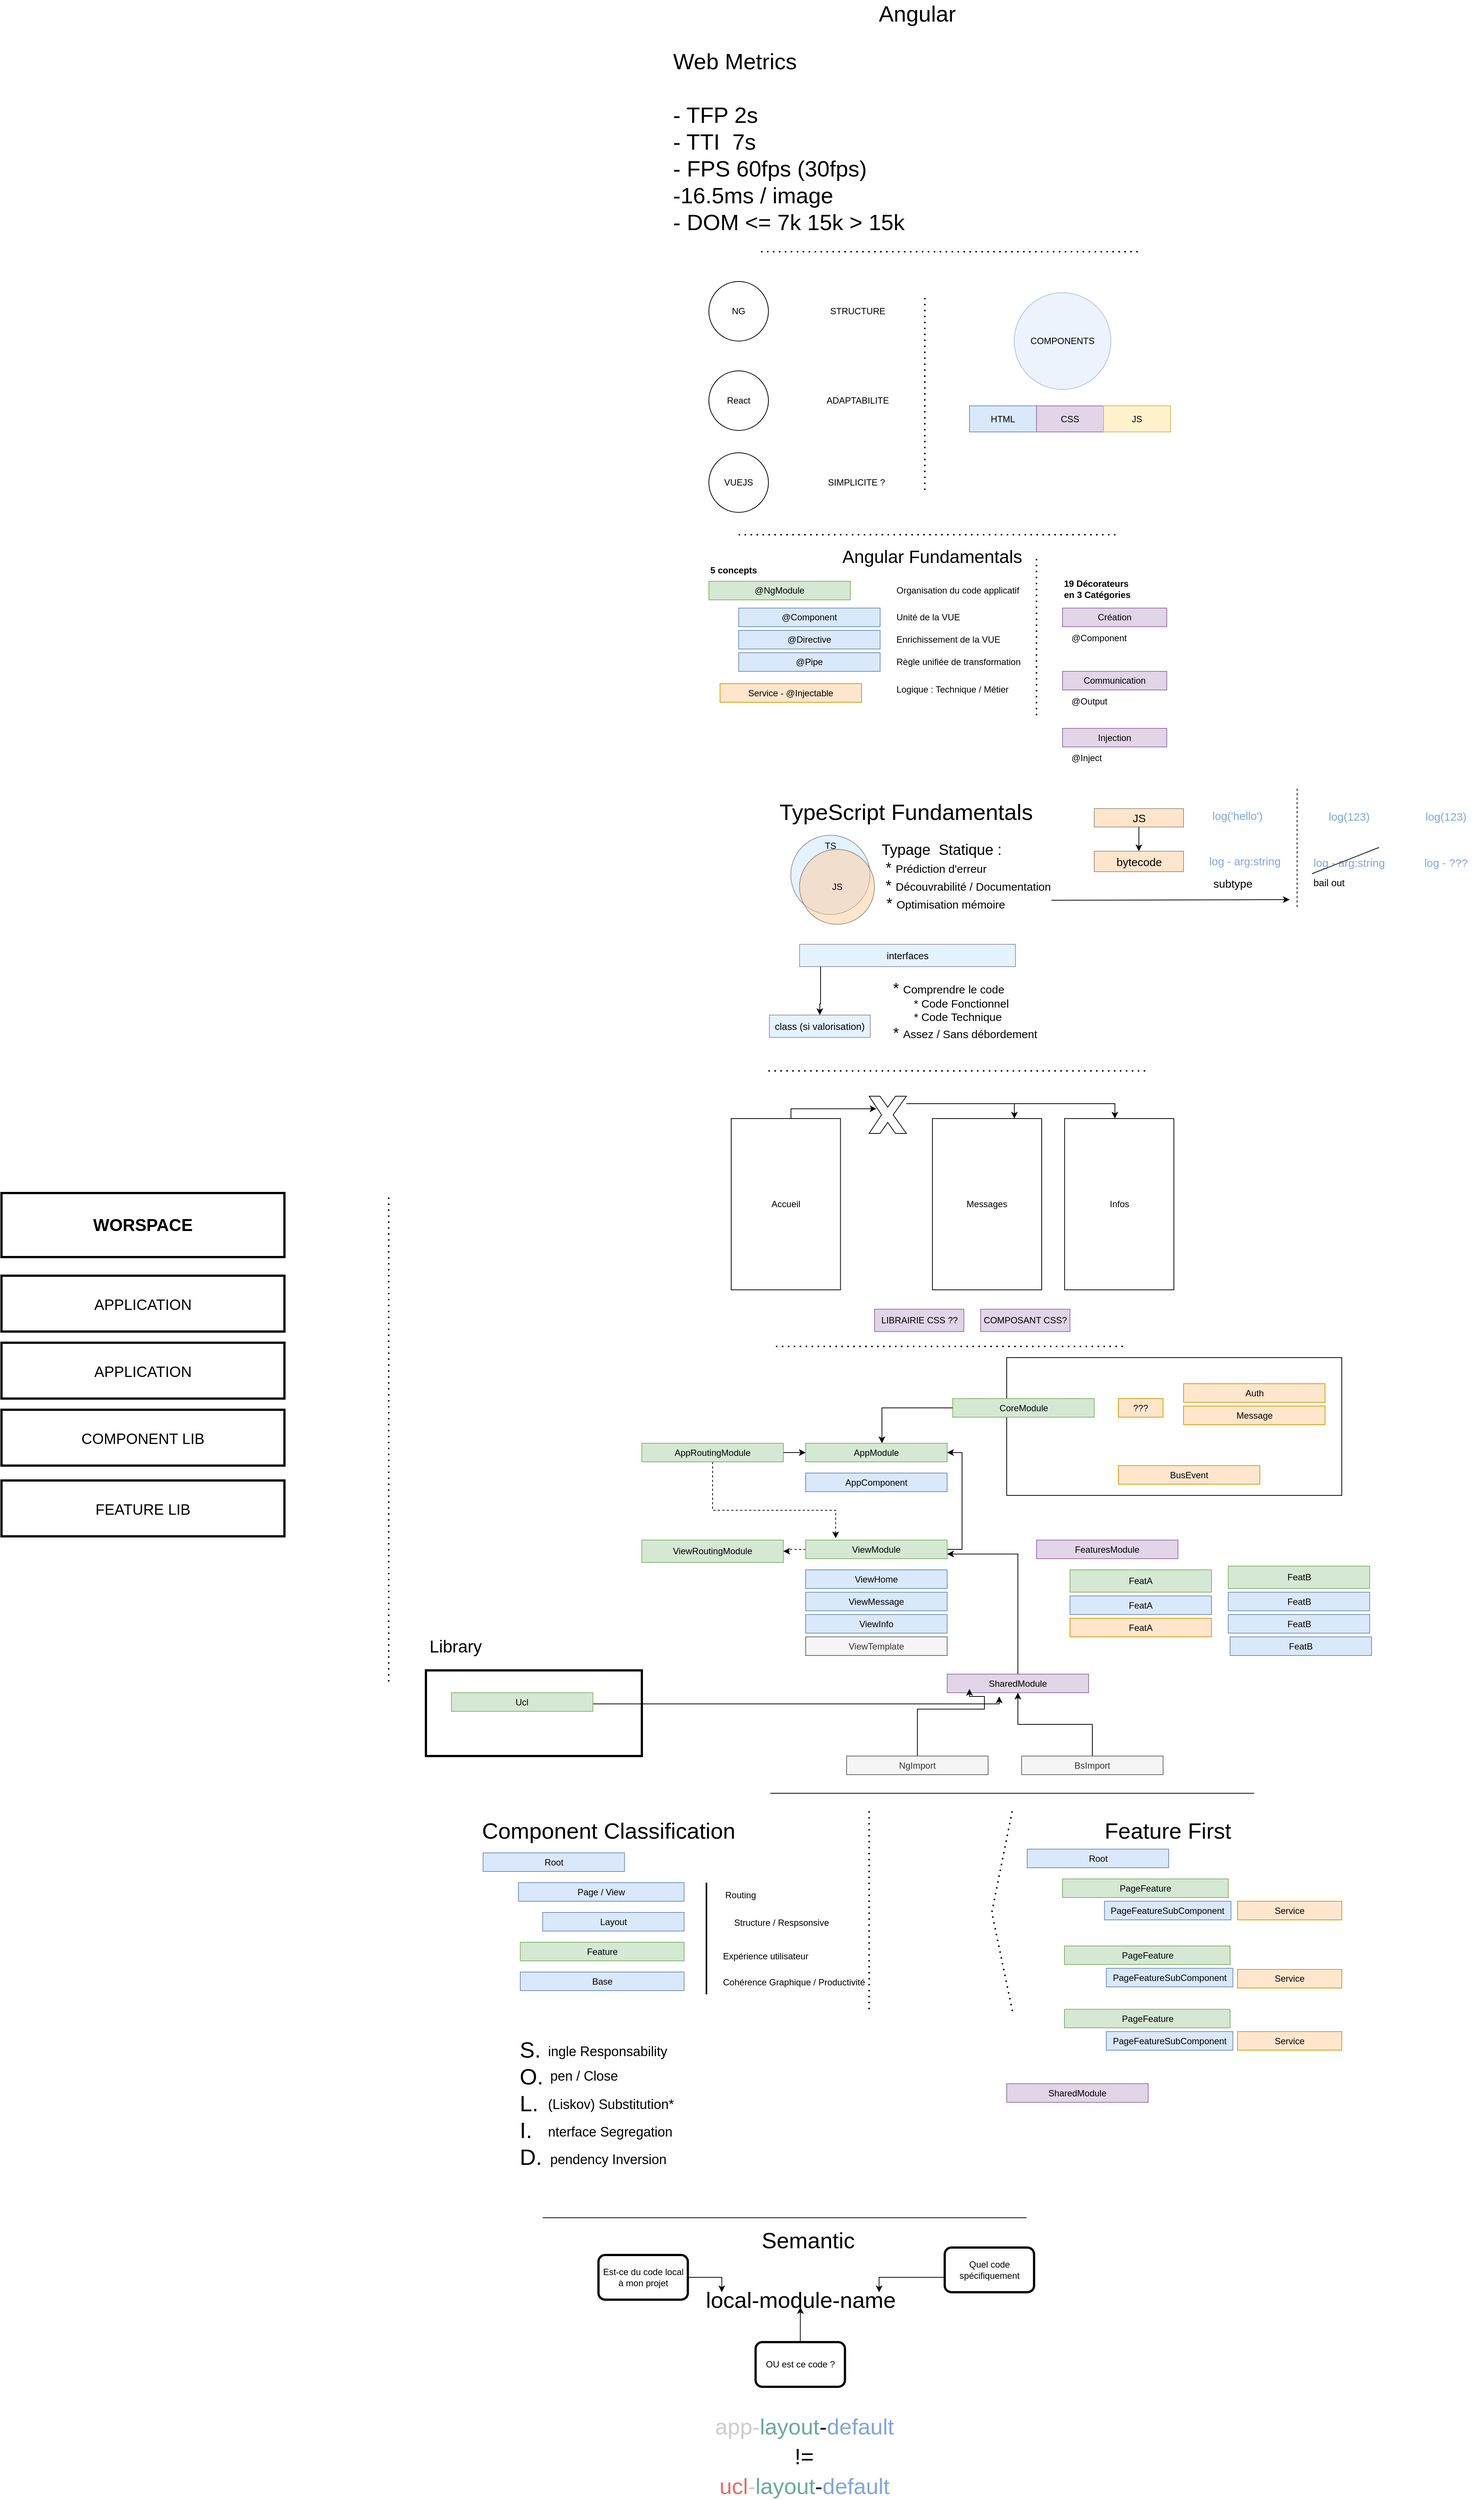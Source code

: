 <mxfile version="20.8.23" type="google"><diagram name="Page-1" id="wv1xFn07bywdvHCJnPR8"><mxGraphModel dx="3088" dy="796" grid="1" gridSize="10" guides="1" tooltips="1" connect="1" arrows="1" fold="1" page="1" pageScale="1" pageWidth="827" pageHeight="1169" math="0" shadow="0"><root><mxCell id="0"/><mxCell id="1" parent="0"/><mxCell id="PlkgY2cNDV9xVYgdBBSX-94" value="" style="rounded=0;whiteSpace=wrap;html=1;fillColor=none;" parent="1" vertex="1"><mxGeometry x="500" y="1845" width="450" height="185" as="geometry"/></mxCell><mxCell id="PlkgY2cNDV9xVYgdBBSX-1" value="&lt;font style=&quot;font-size: 30px&quot;&gt;Angular&lt;/font&gt;" style="text;html=1;strokeColor=none;fillColor=none;align=center;verticalAlign=middle;whiteSpace=wrap;rounded=0;" parent="1" vertex="1"><mxGeometry x="360" y="30" width="40" height="20" as="geometry"/></mxCell><mxCell id="PlkgY2cNDV9xVYgdBBSX-2" value="&lt;font style=&quot;font-size: 30px&quot;&gt;Web Metrics&lt;br&gt;&lt;br&gt;- TFP 2s&lt;br&gt;- TTI&amp;nbsp; 7s&lt;br&gt;- FPS 60fps (30fps)&lt;br&gt;-16.5ms / image&lt;br&gt;- DOM &amp;lt;= 7k 15k &amp;gt; 15k&lt;br&gt;&lt;/font&gt;" style="text;html=1;strokeColor=none;fillColor=none;align=left;verticalAlign=top;whiteSpace=wrap;rounded=0;" parent="1" vertex="1"><mxGeometry x="50" y="80" width="390" height="20" as="geometry"/></mxCell><mxCell id="PlkgY2cNDV9xVYgdBBSX-3" value="" style="endArrow=none;dashed=1;html=1;dashPattern=1 3;strokeWidth=2;rounded=0;" parent="1" edge="1"><mxGeometry width="50" height="50" relative="1" as="geometry"><mxPoint x="170" y="360" as="sourcePoint"/><mxPoint x="680" y="360" as="targetPoint"/></mxGeometry></mxCell><mxCell id="PlkgY2cNDV9xVYgdBBSX-4" value="NG" style="ellipse;whiteSpace=wrap;html=1;aspect=fixed;" parent="1" vertex="1"><mxGeometry x="100" y="400" width="80" height="80" as="geometry"/></mxCell><mxCell id="PlkgY2cNDV9xVYgdBBSX-5" value="React" style="ellipse;whiteSpace=wrap;html=1;aspect=fixed;" parent="1" vertex="1"><mxGeometry x="100" y="520" width="80" height="80" as="geometry"/></mxCell><mxCell id="PlkgY2cNDV9xVYgdBBSX-6" value="VUEJS" style="ellipse;whiteSpace=wrap;html=1;aspect=fixed;" parent="1" vertex="1"><mxGeometry x="100" y="630" width="80" height="80" as="geometry"/></mxCell><mxCell id="PlkgY2cNDV9xVYgdBBSX-7" value="STRUCTURE" style="text;html=1;strokeColor=none;fillColor=none;align=center;verticalAlign=middle;whiteSpace=wrap;rounded=0;" parent="1" vertex="1"><mxGeometry x="270" y="425" width="60" height="30" as="geometry"/></mxCell><mxCell id="PlkgY2cNDV9xVYgdBBSX-8" value="ADAPTABILITE" style="text;html=1;strokeColor=none;fillColor=none;align=center;verticalAlign=middle;whiteSpace=wrap;rounded=0;" parent="1" vertex="1"><mxGeometry x="270" y="545" width="60" height="30" as="geometry"/></mxCell><mxCell id="PlkgY2cNDV9xVYgdBBSX-9" value="SIMPLICITE ?&amp;nbsp;" style="text;html=1;strokeColor=none;fillColor=none;align=center;verticalAlign=middle;whiteSpace=wrap;rounded=0;" parent="1" vertex="1"><mxGeometry x="245" y="655" width="110" height="30" as="geometry"/></mxCell><mxCell id="PlkgY2cNDV9xVYgdBBSX-10" value="COMPONENTS" style="ellipse;whiteSpace=wrap;html=1;aspect=fixed;fillColor=#dae8fc;opacity=50;strokeColor=#6c8ebf;" parent="1" vertex="1"><mxGeometry x="510" y="415" width="130" height="130" as="geometry"/></mxCell><mxCell id="PlkgY2cNDV9xVYgdBBSX-11" value="" style="endArrow=none;dashed=1;html=1;dashPattern=1 3;strokeWidth=2;rounded=0;" parent="1" edge="1"><mxGeometry width="50" height="50" relative="1" as="geometry"><mxPoint x="390" y="680" as="sourcePoint"/><mxPoint x="390" y="420" as="targetPoint"/></mxGeometry></mxCell><mxCell id="PlkgY2cNDV9xVYgdBBSX-12" value="HTML" style="rounded=0;whiteSpace=wrap;html=1;fillColor=#dae8fc;strokeColor=#6c8ebf;" parent="1" vertex="1"><mxGeometry x="450" y="567" width="90" height="35" as="geometry"/></mxCell><mxCell id="PlkgY2cNDV9xVYgdBBSX-13" value="CSS" style="rounded=0;whiteSpace=wrap;html=1;fillColor=#e1d5e7;strokeColor=#9673a6;" parent="1" vertex="1"><mxGeometry x="540" y="567" width="90" height="35" as="geometry"/></mxCell><mxCell id="PlkgY2cNDV9xVYgdBBSX-14" value="JS" style="rounded=0;whiteSpace=wrap;html=1;fillColor=#fff2cc;strokeColor=#d6b656;" parent="1" vertex="1"><mxGeometry x="630" y="567" width="90" height="35" as="geometry"/></mxCell><mxCell id="PlkgY2cNDV9xVYgdBBSX-15" value="" style="endArrow=none;dashed=1;html=1;dashPattern=1 3;strokeWidth=2;rounded=0;" parent="1" edge="1"><mxGeometry width="50" height="50" relative="1" as="geometry"><mxPoint x="140" y="740" as="sourcePoint"/><mxPoint x="650" y="740" as="targetPoint"/></mxGeometry></mxCell><mxCell id="PlkgY2cNDV9xVYgdBBSX-16" value="&lt;font style=&quot;font-size: 24px;&quot;&gt;Angular Fundamentals&lt;/font&gt;" style="text;html=1;strokeColor=none;fillColor=none;align=center;verticalAlign=middle;whiteSpace=wrap;rounded=0;" parent="1" vertex="1"><mxGeometry x="205" y="760" width="390" height="20" as="geometry"/></mxCell><mxCell id="PlkgY2cNDV9xVYgdBBSX-17" value="@NgModule" style="rounded=0;whiteSpace=wrap;html=1;fillColor=#d5e8d4;strokeColor=#82b366;" parent="1" vertex="1"><mxGeometry x="100" y="802.5" width="190" height="25" as="geometry"/></mxCell><mxCell id="PlkgY2cNDV9xVYgdBBSX-18" value="@Component" style="rounded=0;whiteSpace=wrap;html=1;fillColor=#dae8fc;strokeColor=#6c8ebf;" parent="1" vertex="1"><mxGeometry x="140" y="838.5" width="190" height="25" as="geometry"/></mxCell><mxCell id="PlkgY2cNDV9xVYgdBBSX-19" value="@Directive" style="rounded=0;whiteSpace=wrap;html=1;fillColor=#dae8fc;strokeColor=#6c8ebf;" parent="1" vertex="1"><mxGeometry x="140" y="868.5" width="190" height="25" as="geometry"/></mxCell><mxCell id="PlkgY2cNDV9xVYgdBBSX-20" value="@Pipe" style="rounded=0;whiteSpace=wrap;html=1;fillColor=#dae8fc;strokeColor=#6c8ebf;" parent="1" vertex="1"><mxGeometry x="140" y="898.5" width="190" height="25" as="geometry"/></mxCell><mxCell id="PlkgY2cNDV9xVYgdBBSX-21" value="Service - @Injectable" style="rounded=0;whiteSpace=wrap;html=1;fillColor=#ffe6cc;strokeColor=#d79b00;" parent="1" vertex="1"><mxGeometry x="115" y="940" width="190" height="25" as="geometry"/></mxCell><mxCell id="PlkgY2cNDV9xVYgdBBSX-22" value="Organisation du code applicatif" style="text;html=1;strokeColor=none;fillColor=none;align=left;verticalAlign=middle;whiteSpace=wrap;rounded=0;" parent="1" vertex="1"><mxGeometry x="350" y="800" width="185" height="30" as="geometry"/></mxCell><mxCell id="PlkgY2cNDV9xVYgdBBSX-23" value="Unité de la VUE" style="text;html=1;strokeColor=none;fillColor=none;align=left;verticalAlign=middle;whiteSpace=wrap;rounded=0;" parent="1" vertex="1"><mxGeometry x="350" y="836" width="175" height="30" as="geometry"/></mxCell><mxCell id="PlkgY2cNDV9xVYgdBBSX-24" value="Enrichissement de la VUE" style="text;html=1;strokeColor=none;fillColor=none;align=left;verticalAlign=middle;whiteSpace=wrap;rounded=0;" parent="1" vertex="1"><mxGeometry x="350" y="866" width="175" height="30" as="geometry"/></mxCell><mxCell id="PlkgY2cNDV9xVYgdBBSX-25" value="Règle unifiée de transformation" style="text;html=1;strokeColor=none;fillColor=none;align=left;verticalAlign=middle;whiteSpace=wrap;rounded=0;" parent="1" vertex="1"><mxGeometry x="350" y="896" width="185" height="30" as="geometry"/></mxCell><mxCell id="PlkgY2cNDV9xVYgdBBSX-26" value="Logique : Technique / Métier" style="text;html=1;strokeColor=none;fillColor=none;align=left;verticalAlign=middle;whiteSpace=wrap;rounded=0;" parent="1" vertex="1"><mxGeometry x="350" y="932.5" width="185" height="30" as="geometry"/></mxCell><mxCell id="PlkgY2cNDV9xVYgdBBSX-27" value="" style="endArrow=none;dashed=1;html=1;dashPattern=1 3;strokeWidth=2;rounded=0;" parent="1" edge="1"><mxGeometry width="50" height="50" relative="1" as="geometry"><mxPoint x="540" y="982.5" as="sourcePoint"/><mxPoint x="540" y="772.5" as="targetPoint"/></mxGeometry></mxCell><mxCell id="PlkgY2cNDV9xVYgdBBSX-28" value="&lt;b&gt;19 Décorateurs&lt;br&gt;en 3 Catégories&lt;br&gt;&lt;/b&gt;" style="text;html=1;strokeColor=none;fillColor=none;align=left;verticalAlign=middle;whiteSpace=wrap;rounded=0;" parent="1" vertex="1"><mxGeometry x="575" y="797.5" width="140" height="30" as="geometry"/></mxCell><mxCell id="PlkgY2cNDV9xVYgdBBSX-29" value="Création" style="rounded=0;whiteSpace=wrap;html=1;fillColor=#e1d5e7;strokeColor=#9673a6;" parent="1" vertex="1"><mxGeometry x="575" y="838.5" width="140" height="25" as="geometry"/></mxCell><mxCell id="PlkgY2cNDV9xVYgdBBSX-30" value="Communication" style="rounded=0;whiteSpace=wrap;html=1;fillColor=#e1d5e7;strokeColor=#9673a6;" parent="1" vertex="1"><mxGeometry x="575" y="923.5" width="140" height="25" as="geometry"/></mxCell><mxCell id="PlkgY2cNDV9xVYgdBBSX-31" value="Injection" style="rounded=0;whiteSpace=wrap;html=1;fillColor=#e1d5e7;strokeColor=#9673a6;" parent="1" vertex="1"><mxGeometry x="575" y="1000" width="140" height="25" as="geometry"/></mxCell><mxCell id="PlkgY2cNDV9xVYgdBBSX-32" value="@Component" style="text;html=1;strokeColor=none;fillColor=none;align=left;verticalAlign=middle;whiteSpace=wrap;rounded=0;" parent="1" vertex="1"><mxGeometry x="585" y="863.5" width="120" height="30" as="geometry"/></mxCell><mxCell id="PlkgY2cNDV9xVYgdBBSX-33" value="@Output" style="text;html=1;strokeColor=none;fillColor=none;align=left;verticalAlign=middle;whiteSpace=wrap;rounded=0;" parent="1" vertex="1"><mxGeometry x="585" y="948.5" width="120" height="30" as="geometry"/></mxCell><mxCell id="PlkgY2cNDV9xVYgdBBSX-34" value="@Inject" style="text;html=1;strokeColor=none;fillColor=none;align=left;verticalAlign=middle;whiteSpace=wrap;rounded=0;" parent="1" vertex="1"><mxGeometry x="585" y="1025" width="120" height="30" as="geometry"/></mxCell><mxCell id="PlkgY2cNDV9xVYgdBBSX-35" value="&lt;b&gt;5 concepts&lt;br&gt;&lt;/b&gt;" style="text;html=1;strokeColor=none;fillColor=none;align=left;verticalAlign=middle;whiteSpace=wrap;rounded=0;" parent="1" vertex="1"><mxGeometry x="100" y="772.5" width="140" height="30" as="geometry"/></mxCell><mxCell id="PlkgY2cNDV9xVYgdBBSX-36" value="&lt;font style=&quot;font-size: 30px&quot;&gt;TypeScript Fundamentals&lt;/font&gt;" style="text;html=1;strokeColor=none;fillColor=none;align=center;verticalAlign=middle;whiteSpace=wrap;rounded=0;" parent="1" vertex="1"><mxGeometry x="170" y="1102" width="390" height="20" as="geometry"/></mxCell><mxCell id="PlkgY2cNDV9xVYgdBBSX-37" value="TS" style="ellipse;whiteSpace=wrap;html=1;aspect=fixed;fillColor=#cce5ff;opacity=50;verticalAlign=top;strokeColor=#36393d;" parent="1" vertex="1"><mxGeometry x="210" y="1143.5" width="106.5" height="106.5" as="geometry"/></mxCell><mxCell id="PlkgY2cNDV9xVYgdBBSX-38" value="JS" style="ellipse;whiteSpace=wrap;html=1;aspect=fixed;fillColor=#ffcc99;opacity=50;verticalAlign=middle;strokeColor=#36393d;" parent="1" vertex="1"><mxGeometry x="221.75" y="1162.5" width="100.75" height="100.75" as="geometry"/></mxCell><mxCell id="PlkgY2cNDV9xVYgdBBSX-39" value="&lt;font style=&quot;font-size: 20px;&quot;&gt;Typage&amp;nbsp; Statique :&lt;br&gt;&amp;nbsp;* &lt;/font&gt;&lt;font style=&quot;&quot;&gt;&lt;font style=&quot;font-size: 15px;&quot;&gt;Prédiction d'erreur&lt;br&gt;&lt;/font&gt;&lt;font style=&quot;border-color: var(--border-color); font-size: 20px;&quot;&gt;&amp;nbsp;* &lt;/font&gt;&lt;font style=&quot;border-color: var(--border-color); font-size: 15px;&quot;&gt;Découvrabilité / Documentation&lt;br&gt;&lt;/font&gt;&amp;nbsp;&amp;nbsp;&lt;font style=&quot;border-color: var(--border-color); font-size: 20px;&quot;&gt;*&amp;nbsp;&lt;/font&gt;&lt;font style=&quot;border-color: var(--border-color); font-size: 15px;&quot;&gt;Optimisation mémoire&lt;/font&gt;&lt;br&gt;&lt;/font&gt;" style="text;html=1;strokeColor=none;fillColor=none;align=left;verticalAlign=top;whiteSpace=wrap;rounded=0;" parent="1" vertex="1"><mxGeometry x="330" y="1143.5" width="230" height="116.5" as="geometry"/></mxCell><mxCell id="PlkgY2cNDV9xVYgdBBSX-40" style="edgeStyle=orthogonalEdgeStyle;rounded=0;orthogonalLoop=1;jettySize=auto;html=1;entryX=0.5;entryY=0;entryDx=0;entryDy=0;fontSize=15;fontColor=#7EA6E0;" parent="1" source="PlkgY2cNDV9xVYgdBBSX-41" target="PlkgY2cNDV9xVYgdBBSX-42" edge="1"><mxGeometry relative="1" as="geometry"/></mxCell><mxCell id="PlkgY2cNDV9xVYgdBBSX-41" value="JS" style="rounded=0;whiteSpace=wrap;html=1;fontSize=15;fillColor=#ffcc99;opacity=50;strokeColor=#36393d;" parent="1" vertex="1"><mxGeometry x="617.5" y="1107.75" width="120" height="24.75" as="geometry"/></mxCell><mxCell id="PlkgY2cNDV9xVYgdBBSX-42" value="bytecode" style="rounded=0;whiteSpace=wrap;html=1;fontSize=15;fillColor=#ffcc99;opacity=50;strokeColor=#36393d;" parent="1" vertex="1"><mxGeometry x="617.5" y="1165" width="120" height="27.5" as="geometry"/></mxCell><mxCell id="PlkgY2cNDV9xVYgdBBSX-43" value="log('hello')" style="text;html=1;strokeColor=none;fillColor=none;align=center;verticalAlign=middle;whiteSpace=wrap;rounded=0;fontSize=15;fontColor=#7EA6E0;opacity=50;" parent="1" vertex="1"><mxGeometry x="760" y="1102" width="100" height="30" as="geometry"/></mxCell><mxCell id="PlkgY2cNDV9xVYgdBBSX-44" value="log - arg:string" style="text;html=1;strokeColor=none;fillColor=none;align=center;verticalAlign=middle;whiteSpace=wrap;rounded=0;fontSize=15;fontColor=#7EA6E0;opacity=50;" parent="1" vertex="1"><mxGeometry x="770" y="1162.5" width="100" height="30" as="geometry"/></mxCell><mxCell id="PlkgY2cNDV9xVYgdBBSX-45" value="&lt;font style=&quot;font-size: 20px;&quot;&gt;&amp;nbsp;&lt;/font&gt;&lt;font style=&quot;font-size: 15px;&quot;&gt;subtype&lt;/font&gt;&lt;font style=&quot;&quot;&gt;&lt;br&gt;&lt;/font&gt;" style="text;html=1;strokeColor=none;fillColor=none;align=left;verticalAlign=top;whiteSpace=wrap;rounded=0;" parent="1" vertex="1"><mxGeometry x="770" y="1187.75" width="60" height="29.75" as="geometry"/></mxCell><mxCell id="PlkgY2cNDV9xVYgdBBSX-46" value="log(123)" style="text;html=1;strokeColor=none;fillColor=none;align=center;verticalAlign=middle;whiteSpace=wrap;rounded=0;fontSize=15;fontColor=#7EA6E0;opacity=50;" parent="1" vertex="1"><mxGeometry x="910" y="1102.63" width="100" height="30" as="geometry"/></mxCell><mxCell id="PlkgY2cNDV9xVYgdBBSX-47" value="log - arg:string" style="text;html=1;strokeColor=none;fillColor=none;align=center;verticalAlign=middle;whiteSpace=wrap;rounded=0;fontSize=15;fontColor=#7EA6E0;opacity=50;" parent="1" vertex="1"><mxGeometry x="910" y="1165.25" width="100" height="30" as="geometry"/></mxCell><mxCell id="PlkgY2cNDV9xVYgdBBSX-48" value="" style="endArrow=none;html=1;rounded=0;fontSize=15;fontColor=#7EA6E0;exitX=0;exitY=1;exitDx=0;exitDy=0;" parent="1" source="PlkgY2cNDV9xVYgdBBSX-47" edge="1"><mxGeometry width="50" height="50" relative="1" as="geometry"><mxPoint x="900" y="1220" as="sourcePoint"/><mxPoint x="1000" y="1160" as="targetPoint"/></mxGeometry></mxCell><mxCell id="PlkgY2cNDV9xVYgdBBSX-49" value="&lt;font style=&quot;font-size: 13px;&quot;&gt;&lt;span style=&quot;font-size: 13px;&quot;&gt;bail out&lt;/span&gt;&lt;br style=&quot;font-size: 13px;&quot;&gt;&lt;/font&gt;" style="text;html=1;strokeColor=none;fillColor=none;align=left;verticalAlign=top;whiteSpace=wrap;rounded=0;fontSize=13;" parent="1" vertex="1"><mxGeometry x="910" y="1192.5" width="60" height="29.75" as="geometry"/></mxCell><mxCell id="PlkgY2cNDV9xVYgdBBSX-50" value="log(123)" style="text;html=1;strokeColor=none;fillColor=none;align=center;verticalAlign=middle;whiteSpace=wrap;rounded=0;fontSize=15;fontColor=#7EA6E0;opacity=50;" parent="1" vertex="1"><mxGeometry x="1040" y="1102.63" width="100" height="30" as="geometry"/></mxCell><mxCell id="PlkgY2cNDV9xVYgdBBSX-51" value="log - ???" style="text;html=1;strokeColor=none;fillColor=none;align=center;verticalAlign=middle;whiteSpace=wrap;rounded=0;fontSize=15;fontColor=#7EA6E0;opacity=50;" parent="1" vertex="1"><mxGeometry x="1040" y="1165.25" width="100" height="30" as="geometry"/></mxCell><mxCell id="PlkgY2cNDV9xVYgdBBSX-52" value="" style="endArrow=classic;html=1;rounded=0;fontSize=13;fontColor=#7EA6E0;exitX=1;exitY=0.75;exitDx=0;exitDy=0;" parent="1" source="PlkgY2cNDV9xVYgdBBSX-39" edge="1"><mxGeometry width="50" height="50" relative="1" as="geometry"><mxPoint x="680" y="1220" as="sourcePoint"/><mxPoint x="880" y="1230" as="targetPoint"/></mxGeometry></mxCell><mxCell id="PlkgY2cNDV9xVYgdBBSX-53" value="" style="endArrow=none;dashed=1;html=1;rounded=0;fontSize=13;fontColor=#7EA6E0;" parent="1" edge="1"><mxGeometry width="50" height="50" relative="1" as="geometry"><mxPoint x="890" y="1240" as="sourcePoint"/><mxPoint x="890" y="1080" as="targetPoint"/></mxGeometry></mxCell><mxCell id="PlkgY2cNDV9xVYgdBBSX-54" style="edgeStyle=orthogonalEdgeStyle;rounded=0;orthogonalLoop=1;jettySize=auto;html=1;entryX=0.5;entryY=0;entryDx=0;entryDy=0;fontSize=13;fontColor=#7EA6E0;" parent="1" source="PlkgY2cNDV9xVYgdBBSX-55" target="PlkgY2cNDV9xVYgdBBSX-56" edge="1"><mxGeometry relative="1" as="geometry"><Array as="points"><mxPoint x="250" y="1370"/></Array></mxGeometry></mxCell><mxCell id="PlkgY2cNDV9xVYgdBBSX-55" value="interfaces" style="rounded=0;whiteSpace=wrap;html=1;fontSize=13;fillColor=#cce5ff;opacity=50;strokeColor=#36393d;" parent="1" vertex="1"><mxGeometry x="221.75" y="1290" width="290" height="30" as="geometry"/></mxCell><mxCell id="PlkgY2cNDV9xVYgdBBSX-56" value="class (si valorisation)" style="rounded=0;whiteSpace=wrap;html=1;fontSize=13;fillColor=#cce5ff;opacity=50;strokeColor=#36393d;" parent="1" vertex="1"><mxGeometry x="181.25" y="1385" width="135.5" height="30" as="geometry"/></mxCell><mxCell id="PlkgY2cNDV9xVYgdBBSX-57" value="&lt;font style=&quot;font-size: 20px;&quot;&gt;&amp;nbsp;* &lt;/font&gt;&lt;font style=&quot;&quot;&gt;&lt;font style=&quot;font-size: 15px;&quot;&gt;Comprendre le code&lt;br&gt;&lt;span style=&quot;white-space: pre;&quot;&gt;&#9;&lt;/span&gt;* Code Fonctionnel&lt;br&gt;&lt;span style=&quot;white-space: pre;&quot;&gt;&#9;&lt;/span&gt;* Code Technique&lt;br&gt;&lt;/font&gt;&lt;font style=&quot;border-color: var(--border-color); font-size: 20px;&quot;&gt;&amp;nbsp;* &lt;/font&gt;&lt;font style=&quot;border-color: var(--border-color); font-size: 15px;&quot;&gt;Assez / Sans débordement&lt;/font&gt;&lt;br&gt;&lt;/font&gt;" style="text;html=1;strokeColor=none;fillColor=none;align=left;verticalAlign=top;whiteSpace=wrap;rounded=0;" parent="1" vertex="1"><mxGeometry x="340" y="1330" width="230" height="60" as="geometry"/></mxCell><mxCell id="PlkgY2cNDV9xVYgdBBSX-58" value="" style="endArrow=none;dashed=1;html=1;dashPattern=1 3;strokeWidth=2;rounded=0;" parent="1" edge="1"><mxGeometry width="50" height="50" relative="1" as="geometry"><mxPoint x="180" y="1460" as="sourcePoint"/><mxPoint x="690" y="1460" as="targetPoint"/></mxGeometry></mxCell><mxCell id="PlkgY2cNDV9xVYgdBBSX-64" style="edgeStyle=orthogonalEdgeStyle;rounded=0;orthogonalLoop=1;jettySize=auto;html=1;entryX=0.196;entryY=0.337;entryDx=0;entryDy=0;entryPerimeter=0;" parent="1" source="PlkgY2cNDV9xVYgdBBSX-59" target="PlkgY2cNDV9xVYgdBBSX-63" edge="1"><mxGeometry relative="1" as="geometry"><Array as="points"><mxPoint x="210.25" y="1511"/></Array></mxGeometry></mxCell><mxCell id="PlkgY2cNDV9xVYgdBBSX-59" value="Accueil" style="rounded=0;whiteSpace=wrap;html=1;" parent="1" vertex="1"><mxGeometry x="130" y="1524" width="146.75" height="230" as="geometry"/></mxCell><mxCell id="PlkgY2cNDV9xVYgdBBSX-61" value="Messages" style="rounded=0;whiteSpace=wrap;html=1;" parent="1" vertex="1"><mxGeometry x="400.25" y="1524" width="146.75" height="230" as="geometry"/></mxCell><mxCell id="PlkgY2cNDV9xVYgdBBSX-62" value="Infos" style="rounded=0;whiteSpace=wrap;html=1;" parent="1" vertex="1"><mxGeometry x="577.75" y="1524" width="146.75" height="230" as="geometry"/></mxCell><mxCell id="PlkgY2cNDV9xVYgdBBSX-65" style="edgeStyle=orthogonalEdgeStyle;rounded=0;orthogonalLoop=1;jettySize=auto;html=1;entryX=0.75;entryY=0;entryDx=0;entryDy=0;" parent="1" source="PlkgY2cNDV9xVYgdBBSX-63" target="PlkgY2cNDV9xVYgdBBSX-61" edge="1"><mxGeometry relative="1" as="geometry"><Array as="points"><mxPoint x="510.25" y="1504"/></Array></mxGeometry></mxCell><mxCell id="PlkgY2cNDV9xVYgdBBSX-63" value="" style="verticalLabelPosition=bottom;verticalAlign=top;html=1;shape=mxgraph.basic.x" parent="1" vertex="1"><mxGeometry x="315.25" y="1494" width="50" height="50" as="geometry"/></mxCell><mxCell id="PlkgY2cNDV9xVYgdBBSX-66" style="edgeStyle=orthogonalEdgeStyle;rounded=0;orthogonalLoop=1;jettySize=auto;html=1;entryX=0.75;entryY=0;entryDx=0;entryDy=0;" parent="1" edge="1"><mxGeometry relative="1" as="geometry"><mxPoint x="500.25" y="1504" as="sourcePoint"/><mxPoint x="645.25" y="1524" as="targetPoint"/><Array as="points"><mxPoint x="645.25" y="1504"/></Array></mxGeometry></mxCell><mxCell id="PlkgY2cNDV9xVYgdBBSX-67" value="" style="endArrow=none;dashed=1;html=1;dashPattern=1 3;strokeWidth=2;rounded=0;" parent="1" edge="1"><mxGeometry width="50" height="50" relative="1" as="geometry"><mxPoint x="190" y="1830" as="sourcePoint"/><mxPoint x="660.0" y="1830" as="targetPoint"/></mxGeometry></mxCell><mxCell id="PlkgY2cNDV9xVYgdBBSX-69" value="LIBRAIRIE CSS ??" style="rounded=0;whiteSpace=wrap;html=1;fillColor=#e1d5e7;strokeColor=#9673a6;" parent="1" vertex="1"><mxGeometry x="322.5" y="1780" width="120" height="30" as="geometry"/></mxCell><mxCell id="PlkgY2cNDV9xVYgdBBSX-70" value="COMPOSANT CSS?" style="rounded=0;whiteSpace=wrap;html=1;fillColor=#e1d5e7;strokeColor=#9673a6;" parent="1" vertex="1"><mxGeometry x="465" y="1780" width="120" height="30" as="geometry"/></mxCell><mxCell id="PlkgY2cNDV9xVYgdBBSX-71" value="AppModule" style="rounded=0;whiteSpace=wrap;html=1;fillColor=#d5e8d4;strokeColor=#82b366;" parent="1" vertex="1"><mxGeometry x="230" y="1960" width="190" height="25" as="geometry"/></mxCell><mxCell id="PlkgY2cNDV9xVYgdBBSX-72" value="AppComponent" style="rounded=0;whiteSpace=wrap;html=1;fillColor=#dae8fc;strokeColor=#6c8ebf;" parent="1" vertex="1"><mxGeometry x="230" y="2000" width="190" height="25" as="geometry"/></mxCell><mxCell id="PlkgY2cNDV9xVYgdBBSX-73" value="Auth" style="rounded=0;whiteSpace=wrap;html=1;fillColor=#ffe6cc;strokeColor=#d79b00;" parent="1" vertex="1"><mxGeometry x="737.5" y="1880" width="190" height="25" as="geometry"/></mxCell><mxCell id="PlkgY2cNDV9xVYgdBBSX-90" style="edgeStyle=orthogonalEdgeStyle;rounded=0;orthogonalLoop=1;jettySize=auto;html=1;" parent="1" source="PlkgY2cNDV9xVYgdBBSX-77" target="PlkgY2cNDV9xVYgdBBSX-71" edge="1"><mxGeometry relative="1" as="geometry"/></mxCell><mxCell id="PlkgY2cNDV9xVYgdBBSX-92" style="edgeStyle=orthogonalEdgeStyle;rounded=0;orthogonalLoop=1;jettySize=auto;html=1;entryX=0.212;entryY=-0.098;entryDx=0;entryDy=0;entryPerimeter=0;dashed=1;" parent="1" source="PlkgY2cNDV9xVYgdBBSX-77" target="PlkgY2cNDV9xVYgdBBSX-81" edge="1"><mxGeometry relative="1" as="geometry"><Array as="points"><mxPoint x="105" y="2050"/><mxPoint x="270" y="2050"/></Array></mxGeometry></mxCell><mxCell id="PlkgY2cNDV9xVYgdBBSX-77" value="AppRoutingModule" style="rounded=0;whiteSpace=wrap;html=1;fillColor=#d5e8d4;strokeColor=#82b366;" parent="1" vertex="1"><mxGeometry x="10" y="1960" width="190" height="25" as="geometry"/></mxCell><mxCell id="PlkgY2cNDV9xVYgdBBSX-89" style="edgeStyle=orthogonalEdgeStyle;rounded=0;orthogonalLoop=1;jettySize=auto;html=1;entryX=0.539;entryY=-0.001;entryDx=0;entryDy=0;entryPerimeter=0;" parent="1" source="PlkgY2cNDV9xVYgdBBSX-78" target="PlkgY2cNDV9xVYgdBBSX-71" edge="1"><mxGeometry relative="1" as="geometry"/></mxCell><mxCell id="PlkgY2cNDV9xVYgdBBSX-78" value="CoreModule" style="rounded=0;whiteSpace=wrap;html=1;fillColor=#d5e8d4;strokeColor=#82b366;" parent="1" vertex="1"><mxGeometry x="427.5" y="1900" width="190" height="25" as="geometry"/></mxCell><mxCell id="PlkgY2cNDV9xVYgdBBSX-79" value="Message" style="rounded=0;whiteSpace=wrap;html=1;fillColor=#ffe6cc;strokeColor=#d79b00;" parent="1" vertex="1"><mxGeometry x="737.5" y="1910" width="190" height="25" as="geometry"/></mxCell><mxCell id="PlkgY2cNDV9xVYgdBBSX-80" value="BusEvent" style="rounded=0;whiteSpace=wrap;html=1;fillColor=#ffe6cc;strokeColor=#d79b00;" parent="1" vertex="1"><mxGeometry x="650" y="1990" width="190" height="25" as="geometry"/></mxCell><mxCell id="PlkgY2cNDV9xVYgdBBSX-88" style="edgeStyle=orthogonalEdgeStyle;rounded=0;orthogonalLoop=1;jettySize=auto;html=1;entryX=1;entryY=0.5;entryDx=0;entryDy=0;" parent="1" source="PlkgY2cNDV9xVYgdBBSX-81" target="PlkgY2cNDV9xVYgdBBSX-71" edge="1"><mxGeometry relative="1" as="geometry"><Array as="points"><mxPoint x="440" y="2103"/><mxPoint x="440" y="1973"/></Array></mxGeometry></mxCell><mxCell id="PlkgY2cNDV9xVYgdBBSX-93" style="edgeStyle=orthogonalEdgeStyle;rounded=0;orthogonalLoop=1;jettySize=auto;html=1;entryX=1;entryY=0.5;entryDx=0;entryDy=0;dashed=1;" parent="1" source="PlkgY2cNDV9xVYgdBBSX-81" target="PlkgY2cNDV9xVYgdBBSX-86" edge="1"><mxGeometry relative="1" as="geometry"/></mxCell><mxCell id="PlkgY2cNDV9xVYgdBBSX-81" value="ViewModule" style="rounded=0;whiteSpace=wrap;html=1;fillColor=#d5e8d4;strokeColor=#82b366;" parent="1" vertex="1"><mxGeometry x="230" y="2090" width="190" height="25" as="geometry"/></mxCell><mxCell id="PlkgY2cNDV9xVYgdBBSX-82" value="ViewHome" style="rounded=0;whiteSpace=wrap;html=1;fillColor=#dae8fc;strokeColor=#6c8ebf;" parent="1" vertex="1"><mxGeometry x="230" y="2130" width="190" height="25" as="geometry"/></mxCell><mxCell id="PlkgY2cNDV9xVYgdBBSX-83" value="ViewMessage" style="rounded=0;whiteSpace=wrap;html=1;fillColor=#dae8fc;strokeColor=#6c8ebf;" parent="1" vertex="1"><mxGeometry x="230" y="2160" width="190" height="25" as="geometry"/></mxCell><mxCell id="PlkgY2cNDV9xVYgdBBSX-84" value="ViewInfo" style="rounded=0;whiteSpace=wrap;html=1;fillColor=#dae8fc;strokeColor=#6c8ebf;" parent="1" vertex="1"><mxGeometry x="230" y="2190" width="190" height="25" as="geometry"/></mxCell><mxCell id="PlkgY2cNDV9xVYgdBBSX-85" value="???" style="rounded=0;whiteSpace=wrap;html=1;fillColor=#ffe6cc;strokeColor=#d79b00;" parent="1" vertex="1"><mxGeometry x="650" y="1900" width="60" height="25" as="geometry"/></mxCell><mxCell id="PlkgY2cNDV9xVYgdBBSX-86" value="ViewRoutingModule" style="rounded=0;whiteSpace=wrap;html=1;fillColor=#d5e8d4;strokeColor=#82b366;" parent="1" vertex="1"><mxGeometry x="10" y="2090" width="190" height="30" as="geometry"/></mxCell><mxCell id="PlkgY2cNDV9xVYgdBBSX-95" value="ViewTemplate" style="rounded=0;whiteSpace=wrap;html=1;fillColor=#f5f5f5;strokeColor=#666666;fontColor=#333333;" parent="1" vertex="1"><mxGeometry x="230" y="2220" width="190" height="25" as="geometry"/></mxCell><mxCell id="PlkgY2cNDV9xVYgdBBSX-97" style="edgeStyle=orthogonalEdgeStyle;rounded=0;orthogonalLoop=1;jettySize=auto;html=1;entryX=1;entryY=0.75;entryDx=0;entryDy=0;" parent="1" source="PlkgY2cNDV9xVYgdBBSX-96" target="PlkgY2cNDV9xVYgdBBSX-81" edge="1"><mxGeometry relative="1" as="geometry"/></mxCell><mxCell id="PlkgY2cNDV9xVYgdBBSX-96" value="SharedModule" style="rounded=0;whiteSpace=wrap;html=1;fillColor=#e1d5e7;strokeColor=#9673a6;" parent="1" vertex="1"><mxGeometry x="420" y="2270" width="190" height="25" as="geometry"/></mxCell><mxCell id="PlkgY2cNDV9xVYgdBBSX-101" style="edgeStyle=orthogonalEdgeStyle;rounded=0;orthogonalLoop=1;jettySize=auto;html=1;entryX=0.158;entryY=0.8;entryDx=0;entryDy=0;entryPerimeter=0;" parent="1" source="PlkgY2cNDV9xVYgdBBSX-98" target="PlkgY2cNDV9xVYgdBBSX-96" edge="1"><mxGeometry relative="1" as="geometry"><Array as="points"><mxPoint x="380" y="2317"/><mxPoint x="470" y="2317"/><mxPoint x="470" y="2300"/><mxPoint x="450" y="2300"/></Array></mxGeometry></mxCell><mxCell id="PlkgY2cNDV9xVYgdBBSX-98" value="NgImport" style="rounded=0;whiteSpace=wrap;html=1;fillColor=#f5f5f5;strokeColor=#666666;fontColor=#333333;" parent="1" vertex="1"><mxGeometry x="285" y="2380" width="190" height="25" as="geometry"/></mxCell><mxCell id="PlkgY2cNDV9xVYgdBBSX-100" style="edgeStyle=orthogonalEdgeStyle;rounded=0;orthogonalLoop=1;jettySize=auto;html=1;" parent="1" source="PlkgY2cNDV9xVYgdBBSX-99" target="PlkgY2cNDV9xVYgdBBSX-96" edge="1"><mxGeometry relative="1" as="geometry"/></mxCell><mxCell id="PlkgY2cNDV9xVYgdBBSX-99" value="BsImport" style="rounded=0;whiteSpace=wrap;html=1;fillColor=#f5f5f5;strokeColor=#666666;fontColor=#333333;" parent="1" vertex="1"><mxGeometry x="520" y="2380" width="190" height="25" as="geometry"/></mxCell><mxCell id="PlkgY2cNDV9xVYgdBBSX-103" value="FeaturesModule" style="rounded=0;whiteSpace=wrap;html=1;fillColor=#e1d5e7;strokeColor=#9673a6;" parent="1" vertex="1"><mxGeometry x="540" y="2090" width="190" height="25" as="geometry"/></mxCell><mxCell id="PlkgY2cNDV9xVYgdBBSX-104" value="" style="endArrow=none;html=1;" parent="1" edge="1"><mxGeometry width="50" height="50" relative="1" as="geometry"><mxPoint x="182.5" y="2430" as="sourcePoint"/><mxPoint x="832.5" y="2430" as="targetPoint"/></mxGeometry></mxCell><mxCell id="PlkgY2cNDV9xVYgdBBSX-105" value="&lt;span style=&quot;font-size: 30px;&quot;&gt;Component Classification&lt;/span&gt;" style="text;html=1;strokeColor=none;fillColor=none;align=center;verticalAlign=middle;whiteSpace=wrap;rounded=0;" parent="1" vertex="1"><mxGeometry x="-245.75" y="2470" width="422.5" height="20" as="geometry"/></mxCell><mxCell id="PlkgY2cNDV9xVYgdBBSX-106" value="Root" style="rounded=0;whiteSpace=wrap;html=1;fillColor=#dae8fc;strokeColor=#6c8ebf;" parent="1" vertex="1"><mxGeometry x="-203.25" y="2510" width="190" height="25" as="geometry"/></mxCell><mxCell id="PlkgY2cNDV9xVYgdBBSX-107" value="Page / View" style="rounded=0;whiteSpace=wrap;html=1;fillColor=#dae8fc;strokeColor=#6c8ebf;" parent="1" vertex="1"><mxGeometry x="-155.75" y="2550" width="222.5" height="25" as="geometry"/></mxCell><mxCell id="PlkgY2cNDV9xVYgdBBSX-108" value="Layout" style="rounded=0;whiteSpace=wrap;html=1;fillColor=#dae8fc;strokeColor=#6c8ebf;" parent="1" vertex="1"><mxGeometry x="-123.25" y="2590" width="190" height="25" as="geometry"/></mxCell><mxCell id="PlkgY2cNDV9xVYgdBBSX-109" value="Feature" style="rounded=0;whiteSpace=wrap;html=1;fillColor=#d5e8d4;strokeColor=#82b366;" parent="1" vertex="1"><mxGeometry x="-153.25" y="2630" width="220" height="25" as="geometry"/></mxCell><mxCell id="PlkgY2cNDV9xVYgdBBSX-110" value="Base" style="rounded=0;whiteSpace=wrap;html=1;fillColor=#dae8fc;strokeColor=#6c8ebf;" parent="1" vertex="1"><mxGeometry x="-153.25" y="2670" width="220" height="25" as="geometry"/></mxCell><mxCell id="PlkgY2cNDV9xVYgdBBSX-111" value="" style="endArrow=none;html=1;rounded=0;strokeWidth=2;fontSize=12;" parent="1" edge="1"><mxGeometry width="50" height="50" relative="1" as="geometry"><mxPoint x="96.75" y="2700" as="sourcePoint"/><mxPoint x="96.75" y="2550" as="targetPoint"/></mxGeometry></mxCell><mxCell id="PlkgY2cNDV9xVYgdBBSX-112" value="Routing" style="text;html=1;strokeColor=none;fillColor=none;align=left;verticalAlign=top;whiteSpace=wrap;rounded=0;" parent="1" vertex="1"><mxGeometry x="120" y="2552.5" width="250" height="20" as="geometry"/></mxCell><mxCell id="PlkgY2cNDV9xVYgdBBSX-113" value="Structure / Respsonsive" style="text;html=1;strokeColor=none;fillColor=none;align=left;verticalAlign=top;whiteSpace=wrap;rounded=0;" parent="1" vertex="1"><mxGeometry x="131.75" y="2590" width="145" height="20" as="geometry"/></mxCell><mxCell id="PlkgY2cNDV9xVYgdBBSX-114" value="Cohérence Graphique / Productivité" style="text;html=1;strokeColor=none;fillColor=none;align=left;verticalAlign=top;whiteSpace=wrap;rounded=0;" parent="1" vertex="1"><mxGeometry x="116.75" y="2670" width="200" height="20" as="geometry"/></mxCell><mxCell id="PlkgY2cNDV9xVYgdBBSX-115" value="Expérience utilisateur" style="text;html=1;strokeColor=none;fillColor=none;align=left;verticalAlign=top;whiteSpace=wrap;rounded=0;" parent="1" vertex="1"><mxGeometry x="116.75" y="2635" width="200" height="20" as="geometry"/></mxCell><mxCell id="PlkgY2cNDV9xVYgdBBSX-116" value="" style="endArrow=none;dashed=1;html=1;dashPattern=1 3;strokeWidth=2;rounded=0;fontSize=12;" parent="1" edge="1"><mxGeometry width="50" height="50" relative="1" as="geometry"><mxPoint x="507.68" y="2722.5" as="sourcePoint"/><mxPoint x="507.68" y="2452.5" as="targetPoint"/><Array as="points"><mxPoint x="480" y="2590"/></Array></mxGeometry></mxCell><mxCell id="PlkgY2cNDV9xVYgdBBSX-117" value="&lt;span style=&quot;font-size: 30px;&quot;&gt;Feature First&lt;/span&gt;" style="text;html=1;strokeColor=none;fillColor=none;align=center;verticalAlign=middle;whiteSpace=wrap;rounded=0;" parent="1" vertex="1"><mxGeometry x="505" y="2470" width="422.5" height="20" as="geometry"/></mxCell><mxCell id="PlkgY2cNDV9xVYgdBBSX-118" value="Root" style="rounded=0;whiteSpace=wrap;html=1;fillColor=#dae8fc;strokeColor=#6c8ebf;" parent="1" vertex="1"><mxGeometry x="527.5" y="2505" width="190" height="25" as="geometry"/></mxCell><mxCell id="PlkgY2cNDV9xVYgdBBSX-119" value="PageFeature" style="rounded=0;whiteSpace=wrap;html=1;fillColor=#d5e8d4;strokeColor=#82b366;" parent="1" vertex="1"><mxGeometry x="575" y="2545" width="222.5" height="25" as="geometry"/></mxCell><mxCell id="PlkgY2cNDV9xVYgdBBSX-120" value="PageFeatureSubComponent" style="rounded=0;whiteSpace=wrap;html=1;fillColor=#dae8fc;strokeColor=#6c8ebf;" parent="1" vertex="1"><mxGeometry x="631.25" y="2575" width="170" height="25" as="geometry"/></mxCell><mxCell id="PlkgY2cNDV9xVYgdBBSX-121" value="PageFeature" style="rounded=0;whiteSpace=wrap;html=1;fillColor=#d5e8d4;strokeColor=#82b366;" parent="1" vertex="1"><mxGeometry x="577.5" y="2635" width="222.5" height="25" as="geometry"/></mxCell><mxCell id="PlkgY2cNDV9xVYgdBBSX-122" value="PageFeatureSubComponent" style="rounded=0;whiteSpace=wrap;html=1;fillColor=#dae8fc;strokeColor=#6c8ebf;" parent="1" vertex="1"><mxGeometry x="633.75" y="2665" width="170" height="25" as="geometry"/></mxCell><mxCell id="PlkgY2cNDV9xVYgdBBSX-123" value="PageFeature" style="rounded=0;whiteSpace=wrap;html=1;fillColor=#d5e8d4;strokeColor=#82b366;" parent="1" vertex="1"><mxGeometry x="577.5" y="2720" width="222.5" height="25" as="geometry"/></mxCell><mxCell id="PlkgY2cNDV9xVYgdBBSX-124" value="PageFeatureSubComponent" style="rounded=0;whiteSpace=wrap;html=1;fillColor=#dae8fc;strokeColor=#6c8ebf;" parent="1" vertex="1"><mxGeometry x="633.75" y="2750" width="170" height="25" as="geometry"/></mxCell><mxCell id="PlkgY2cNDV9xVYgdBBSX-126" value="SharedModule" style="rounded=0;whiteSpace=wrap;html=1;fillColor=#e1d5e7;strokeColor=#9673a6;" parent="1" vertex="1"><mxGeometry x="500" y="2820" width="190" height="25" as="geometry"/></mxCell><mxCell id="PlkgY2cNDV9xVYgdBBSX-127" value="Service" style="rounded=0;whiteSpace=wrap;html=1;fillColor=#ffe6cc;strokeColor=#d79b00;" parent="1" vertex="1"><mxGeometry x="810" y="2575" width="140" height="25" as="geometry"/></mxCell><mxCell id="PlkgY2cNDV9xVYgdBBSX-128" value="Service" style="rounded=0;whiteSpace=wrap;html=1;fillColor=#ffe6cc;strokeColor=#d79b00;" parent="1" vertex="1"><mxGeometry x="810" y="2666.5" width="140" height="25" as="geometry"/></mxCell><mxCell id="PlkgY2cNDV9xVYgdBBSX-129" value="Service" style="rounded=0;whiteSpace=wrap;html=1;fillColor=#ffe6cc;strokeColor=#d79b00;" parent="1" vertex="1"><mxGeometry x="810" y="2750" width="140" height="25" as="geometry"/></mxCell><mxCell id="PlkgY2cNDV9xVYgdBBSX-130" value="" style="endArrow=none;dashed=1;html=1;dashPattern=1 3;strokeWidth=2;rounded=0;fontSize=12;" parent="1" edge="1"><mxGeometry width="50" height="50" relative="1" as="geometry"><mxPoint x="315.25" y="2720" as="sourcePoint"/><mxPoint x="315.25" y="2450" as="targetPoint"/></mxGeometry></mxCell><mxCell id="PlkgY2cNDV9xVYgdBBSX-131" value="&lt;font style=&quot;font-size: 30px&quot;&gt;S.&lt;br&gt;O.&lt;br&gt;L.&lt;br&gt;I.&lt;br&gt;D.&lt;br&gt;&lt;/font&gt;" style="text;html=1;strokeColor=none;fillColor=none;align=left;verticalAlign=top;whiteSpace=wrap;rounded=0;" parent="1" vertex="1"><mxGeometry x="-155.75" y="2750" width="45" height="190" as="geometry"/></mxCell><mxCell id="PlkgY2cNDV9xVYgdBBSX-132" value="ingle Responsability" style="text;html=1;strokeColor=none;fillColor=none;align=left;verticalAlign=middle;whiteSpace=wrap;rounded=0;fontSize=18;" parent="1" vertex="1"><mxGeometry x="-117.75" y="2762" width="170" height="30" as="geometry"/></mxCell><mxCell id="PlkgY2cNDV9xVYgdBBSX-133" value="pen / Close" style="text;html=1;strokeColor=none;fillColor=none;align=left;verticalAlign=middle;whiteSpace=wrap;rounded=0;fontSize=18;" parent="1" vertex="1"><mxGeometry x="-115.25" y="2795" width="170" height="30" as="geometry"/></mxCell><mxCell id="PlkgY2cNDV9xVYgdBBSX-134" value="nterface Segregation" style="text;html=1;strokeColor=none;fillColor=none;align=left;verticalAlign=middle;whiteSpace=wrap;rounded=0;fontSize=18;" parent="1" vertex="1"><mxGeometry x="-117.75" y="2870" width="170" height="30" as="geometry"/></mxCell><mxCell id="PlkgY2cNDV9xVYgdBBSX-135" value="pendency Inversion" style="text;html=1;strokeColor=none;fillColor=none;align=left;verticalAlign=middle;whiteSpace=wrap;rounded=0;fontSize=18;" parent="1" vertex="1"><mxGeometry x="-115.25" y="2907" width="170" height="30" as="geometry"/></mxCell><mxCell id="PlkgY2cNDV9xVYgdBBSX-136" value="(Liskov) Substitution*" style="text;html=1;strokeColor=none;fillColor=none;align=left;verticalAlign=middle;whiteSpace=wrap;rounded=0;fontSize=18;" parent="1" vertex="1"><mxGeometry x="-117.75" y="2833" width="180" height="30" as="geometry"/></mxCell><mxCell id="PlkgY2cNDV9xVYgdBBSX-140" value="FeatA" style="rounded=0;whiteSpace=wrap;html=1;fillColor=#d5e8d4;strokeColor=#82b366;" parent="1" vertex="1"><mxGeometry x="585" y="2130" width="190" height="30" as="geometry"/></mxCell><mxCell id="PlkgY2cNDV9xVYgdBBSX-141" value="FeatA" style="rounded=0;whiteSpace=wrap;html=1;fillColor=#dae8fc;strokeColor=#6c8ebf;" parent="1" vertex="1"><mxGeometry x="585" y="2165" width="190" height="25" as="geometry"/></mxCell><mxCell id="PlkgY2cNDV9xVYgdBBSX-142" value="FeatA" style="rounded=0;whiteSpace=wrap;html=1;fillColor=#ffe6cc;strokeColor=#d79b00;" parent="1" vertex="1"><mxGeometry x="585" y="2195" width="190" height="25" as="geometry"/></mxCell><mxCell id="PlkgY2cNDV9xVYgdBBSX-143" value="FeatB" style="rounded=0;whiteSpace=wrap;html=1;fillColor=#d5e8d4;strokeColor=#82b366;" parent="1" vertex="1"><mxGeometry x="797.5" y="2125" width="190" height="30" as="geometry"/></mxCell><mxCell id="PlkgY2cNDV9xVYgdBBSX-144" value="FeatB" style="rounded=0;whiteSpace=wrap;html=1;fillColor=#dae8fc;strokeColor=#6c8ebf;" parent="1" vertex="1"><mxGeometry x="797.5" y="2160" width="190" height="25" as="geometry"/></mxCell><mxCell id="PlkgY2cNDV9xVYgdBBSX-145" value="FeatB" style="rounded=0;whiteSpace=wrap;html=1;fillColor=#dae8fc;strokeColor=#6c8ebf;" parent="1" vertex="1"><mxGeometry x="797.5" y="2190" width="190" height="25" as="geometry"/></mxCell><mxCell id="PlkgY2cNDV9xVYgdBBSX-146" value="FeatB" style="rounded=0;whiteSpace=wrap;html=1;fillColor=#dae8fc;strokeColor=#6c8ebf;" parent="1" vertex="1"><mxGeometry x="800" y="2220" width="190" height="25" as="geometry"/></mxCell><mxCell id="PlkgY2cNDV9xVYgdBBSX-148" style="edgeStyle=orthogonalEdgeStyle;rounded=0;orthogonalLoop=1;jettySize=auto;html=1;entryX=0.368;entryY=1.2;entryDx=0;entryDy=0;entryPerimeter=0;" parent="1" source="PlkgY2cNDV9xVYgdBBSX-147" target="PlkgY2cNDV9xVYgdBBSX-96" edge="1"><mxGeometry relative="1" as="geometry"><Array as="points"><mxPoint x="145" y="2310"/><mxPoint x="490" y="2310"/></Array></mxGeometry></mxCell><mxCell id="PlkgY2cNDV9xVYgdBBSX-147" value="Ucl" style="rounded=0;whiteSpace=wrap;html=1;fillColor=#d5e8d4;strokeColor=#82b366;" parent="1" vertex="1"><mxGeometry x="-245.75" y="2295" width="190" height="25" as="geometry"/></mxCell><mxCell id="PlkgY2cNDV9xVYgdBBSX-149" value="" style="rounded=0;whiteSpace=wrap;html=1;fillColor=none;strokeWidth=3;" parent="1" vertex="1"><mxGeometry x="-280" y="2265" width="290" height="115" as="geometry"/></mxCell><mxCell id="PlkgY2cNDV9xVYgdBBSX-150" value="Library" style="text;html=1;strokeColor=none;fillColor=none;align=center;verticalAlign=middle;whiteSpace=wrap;rounded=0;fontSize=23;" parent="1" vertex="1"><mxGeometry x="-270" y="2217.5" width="60" height="30" as="geometry"/></mxCell><mxCell id="PlkgY2cNDV9xVYgdBBSX-151" value="&lt;b&gt;WORSPACE&lt;/b&gt;" style="rounded=0;whiteSpace=wrap;html=1;strokeWidth=3;fontSize=23;fillColor=none;" parent="1" vertex="1"><mxGeometry x="-850" y="1624" width="380" height="86" as="geometry"/></mxCell><mxCell id="PlkgY2cNDV9xVYgdBBSX-152" value="&lt;font style=&quot;font-size: 20px;&quot;&gt;APPLICATION&lt;/font&gt;" style="rounded=0;whiteSpace=wrap;html=1;fillColor=none;strokeWidth=3;" parent="1" vertex="1"><mxGeometry x="-850" y="1735" width="380" height="75" as="geometry"/></mxCell><mxCell id="PlkgY2cNDV9xVYgdBBSX-153" value="&lt;font style=&quot;font-size: 20px;&quot;&gt;APPLICATION&lt;/font&gt;" style="rounded=0;whiteSpace=wrap;html=1;fillColor=none;strokeWidth=3;" parent="1" vertex="1"><mxGeometry x="-850" y="1825" width="380" height="75" as="geometry"/></mxCell><mxCell id="PlkgY2cNDV9xVYgdBBSX-154" value="" style="endArrow=none;dashed=1;html=1;dashPattern=1 3;strokeWidth=2;rounded=0;fontSize=20;" parent="1" edge="1"><mxGeometry width="50" height="50" relative="1" as="geometry"><mxPoint x="-330" y="2280" as="sourcePoint"/><mxPoint x="-330" y="1630" as="targetPoint"/></mxGeometry></mxCell><mxCell id="PlkgY2cNDV9xVYgdBBSX-155" value="&lt;font style=&quot;font-size: 20px;&quot;&gt;COMPONENT LIB&lt;/font&gt;" style="rounded=0;whiteSpace=wrap;html=1;fillColor=none;strokeWidth=3;" parent="1" vertex="1"><mxGeometry x="-850" y="1915" width="380" height="75" as="geometry"/></mxCell><mxCell id="PlkgY2cNDV9xVYgdBBSX-156" value="&lt;font style=&quot;font-size: 20px;&quot;&gt;FEATURE LIB&lt;/font&gt;" style="rounded=0;whiteSpace=wrap;html=1;fillColor=none;strokeWidth=3;" parent="1" vertex="1"><mxGeometry x="-850" y="2010" width="380" height="75" as="geometry"/></mxCell><mxCell id="PlkgY2cNDV9xVYgdBBSX-157" value="" style="endArrow=none;html=1;" parent="1" edge="1"><mxGeometry width="50" height="50" relative="1" as="geometry"><mxPoint x="-123.25" y="3000" as="sourcePoint"/><mxPoint x="526.75" y="3000" as="targetPoint"/></mxGeometry></mxCell><mxCell id="PlkgY2cNDV9xVYgdBBSX-158" value="&lt;span style=&quot;font-size: 30px;&quot;&gt;Semantic&lt;/span&gt;" style="text;html=1;strokeColor=none;fillColor=none;align=center;verticalAlign=middle;whiteSpace=wrap;rounded=0;" parent="1" vertex="1"><mxGeometry x="21.75" y="3020" width="422.5" height="20" as="geometry"/></mxCell><mxCell id="PlkgY2cNDV9xVYgdBBSX-159" value="&lt;span style=&quot;font-size: 30px;&quot;&gt;local-module-name&lt;/span&gt;" style="text;html=1;strokeColor=none;fillColor=none;align=center;verticalAlign=middle;whiteSpace=wrap;rounded=0;" parent="1" vertex="1"><mxGeometry x="11.75" y="3100" width="422.5" height="20" as="geometry"/></mxCell><mxCell id="PlkgY2cNDV9xVYgdBBSX-160" style="edgeStyle=orthogonalEdgeStyle;rounded=0;orthogonalLoop=1;jettySize=auto;html=1;entryX=0.25;entryY=0;entryDx=0;entryDy=0;strokeWidth=1;" parent="1" source="PlkgY2cNDV9xVYgdBBSX-161" target="PlkgY2cNDV9xVYgdBBSX-159" edge="1"><mxGeometry relative="1" as="geometry"><Array as="points"><mxPoint x="117.75" y="3080"/></Array></mxGeometry></mxCell><mxCell id="PlkgY2cNDV9xVYgdBBSX-161" value="Est-ce du code local à mon projet" style="rounded=1;whiteSpace=wrap;html=1;strokeWidth=3;fillColor=none;" parent="1" vertex="1"><mxGeometry x="-48.25" y="3050" width="120" height="60" as="geometry"/></mxCell><mxCell id="PlkgY2cNDV9xVYgdBBSX-162" style="edgeStyle=orthogonalEdgeStyle;rounded=0;orthogonalLoop=1;jettySize=auto;html=1;entryX=0.5;entryY=1;entryDx=0;entryDy=0;strokeWidth=1;" parent="1" source="PlkgY2cNDV9xVYgdBBSX-163" target="PlkgY2cNDV9xVYgdBBSX-159" edge="1"><mxGeometry relative="1" as="geometry"/></mxCell><mxCell id="PlkgY2cNDV9xVYgdBBSX-163" value="OU est ce code ?" style="rounded=1;whiteSpace=wrap;html=1;strokeWidth=3;fillColor=none;" parent="1" vertex="1"><mxGeometry x="162.75" y="3167" width="120" height="60" as="geometry"/></mxCell><mxCell id="PlkgY2cNDV9xVYgdBBSX-164" style="edgeStyle=orthogonalEdgeStyle;rounded=0;orthogonalLoop=1;jettySize=auto;html=1;entryX=0.75;entryY=0;entryDx=0;entryDy=0;strokeWidth=1;" parent="1" source="PlkgY2cNDV9xVYgdBBSX-165" target="PlkgY2cNDV9xVYgdBBSX-159" edge="1"><mxGeometry relative="1" as="geometry"><Array as="points"><mxPoint x="328.75" y="3080"/></Array></mxGeometry></mxCell><mxCell id="PlkgY2cNDV9xVYgdBBSX-165" value="Quel code spécifiquement" style="rounded=1;whiteSpace=wrap;html=1;strokeWidth=3;fillColor=none;" parent="1" vertex="1"><mxGeometry x="416.75" y="3040" width="120" height="60" as="geometry"/></mxCell><mxCell id="PlkgY2cNDV9xVYgdBBSX-166" value="&lt;span style=&quot;font-size: 30px;&quot;&gt;&lt;font color=&quot;#cccccc&quot;&gt;app-&lt;/font&gt;&lt;font color=&quot;#67ab9f&quot;&gt;layout&lt;/font&gt;-&lt;font color=&quot;#7ea6e0&quot;&gt;default&lt;/font&gt;&lt;/span&gt;" style="text;html=1;strokeColor=none;fillColor=none;align=center;verticalAlign=middle;whiteSpace=wrap;rounded=0;" parent="1" vertex="1"><mxGeometry x="16.75" y="3270" width="422.5" height="20" as="geometry"/></mxCell><mxCell id="PlkgY2cNDV9xVYgdBBSX-167" value="&lt;span style=&quot;font-size: 30px;&quot;&gt;&lt;font color=&quot;#ea6b66&quot;&gt;ucl&lt;/font&gt;&lt;font color=&quot;#cccccc&quot;&gt;-&lt;/font&gt;&lt;font color=&quot;#67ab9f&quot;&gt;layout&lt;/font&gt;-&lt;font color=&quot;#7ea6e0&quot;&gt;default&lt;/font&gt;&lt;/span&gt;" style="text;html=1;strokeColor=none;fillColor=none;align=center;verticalAlign=middle;whiteSpace=wrap;rounded=0;" parent="1" vertex="1"><mxGeometry x="16.75" y="3350" width="422.5" height="20" as="geometry"/></mxCell><mxCell id="PlkgY2cNDV9xVYgdBBSX-168" value="&lt;span style=&quot;font-size: 30px;&quot;&gt;!=&lt;/span&gt;" style="text;html=1;strokeColor=none;fillColor=none;align=center;verticalAlign=middle;whiteSpace=wrap;rounded=0;" parent="1" vertex="1"><mxGeometry x="155.88" y="3310" width="144.25" height="20" as="geometry"/></mxCell></root></mxGraphModel></diagram></mxfile>
